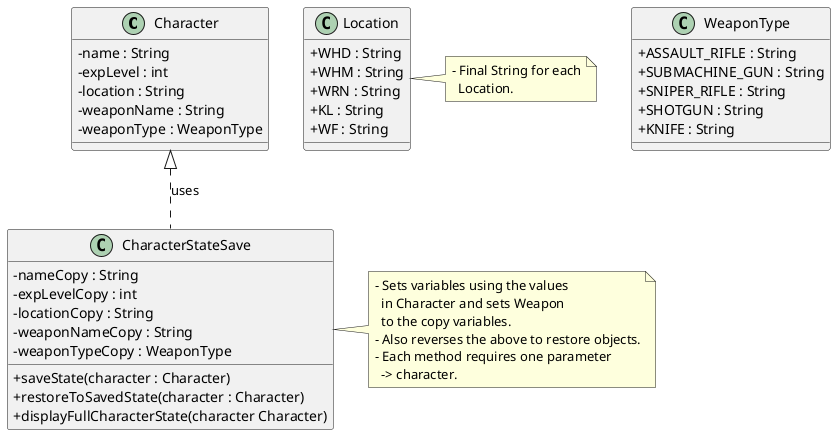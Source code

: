 @startuml
skinparam classAttributeIconSize 0

class Character {
- name : String
- expLevel : int
- location : String
- weaponName : String
- weaponType : WeaponType

}

class CharacterStateSave {
- nameCopy : String
- expLevelCopy : int
- locationCopy : String
- weaponNameCopy : String
- weaponTypeCopy : WeaponType

+ saveState(character : Character)
+ restoreToSavedState(character : Character)
+ displayFullCharacterState(character Character)
}

note right {
- Sets variables using the values
  in Character and sets Weapon
  to the copy variables.
- Also reverses the above to restore objects.
- Each method requires one parameter
  -> character.
}

class WeaponType {
+ ASSAULT_RIFLE : String
+ SUBMACHINE_GUN : String
+ SNIPER_RIFLE : String
+ SHOTGUN : String
+ KNIFE : String
}

class Location {
+ WHD : String
+ WHM : String
+ WRN : String
+ KL : String
+ WF : String
}

note right {
- Final String for each
  Location.
}

Character <|.. CharacterStateSave : uses

@enduml